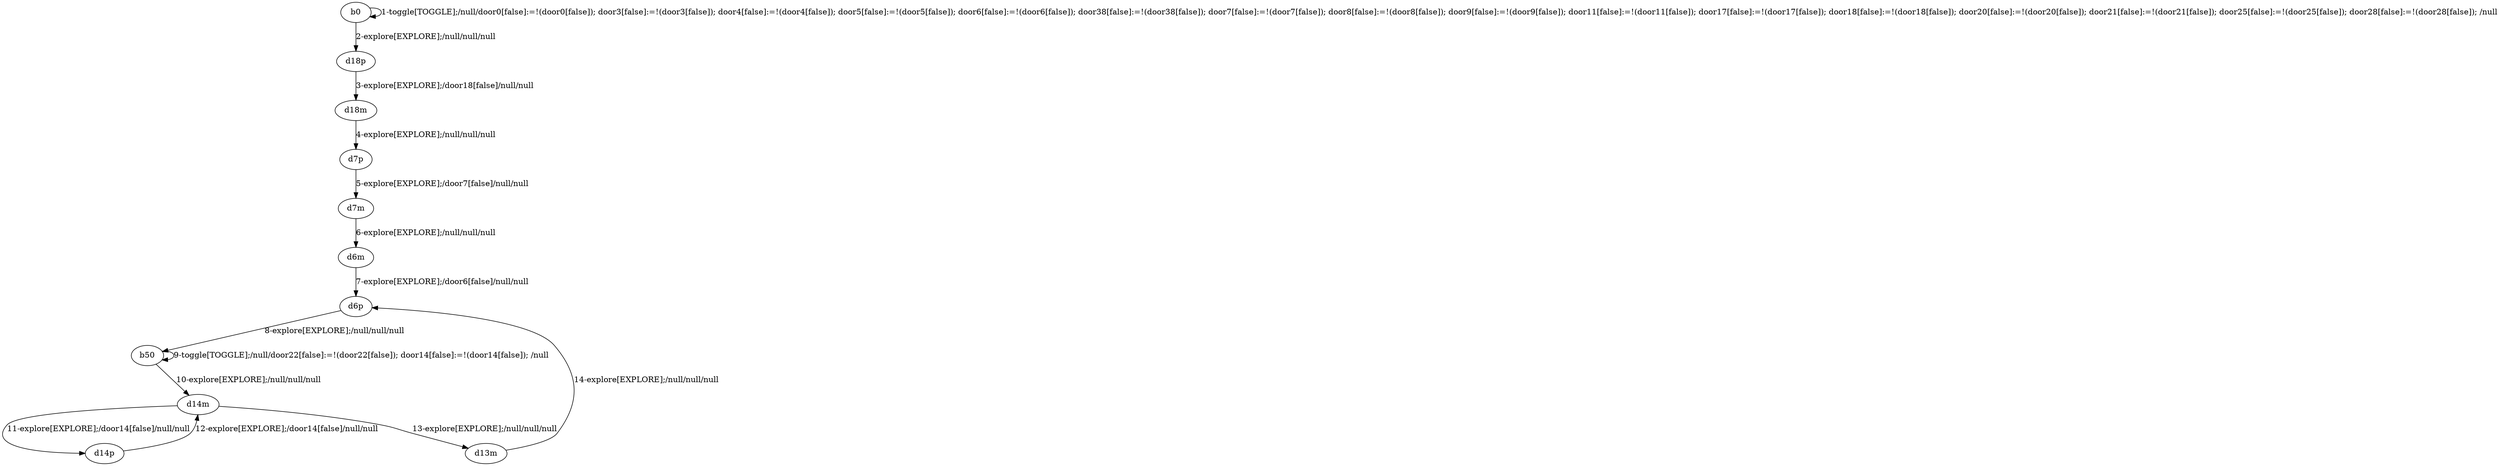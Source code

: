 # Total number of goals covered by this test: 1
# d13m --> d6p

digraph g {
"b0" -> "b0" [label = "1-toggle[TOGGLE];/null/door0[false]:=!(door0[false]); door3[false]:=!(door3[false]); door4[false]:=!(door4[false]); door5[false]:=!(door5[false]); door6[false]:=!(door6[false]); door38[false]:=!(door38[false]); door7[false]:=!(door7[false]); door8[false]:=!(door8[false]); door9[false]:=!(door9[false]); door11[false]:=!(door11[false]); door17[false]:=!(door17[false]); door18[false]:=!(door18[false]); door20[false]:=!(door20[false]); door21[false]:=!(door21[false]); door25[false]:=!(door25[false]); door28[false]:=!(door28[false]); /null"];
"b0" -> "d18p" [label = "2-explore[EXPLORE];/null/null/null"];
"d18p" -> "d18m" [label = "3-explore[EXPLORE];/door18[false]/null/null"];
"d18m" -> "d7p" [label = "4-explore[EXPLORE];/null/null/null"];
"d7p" -> "d7m" [label = "5-explore[EXPLORE];/door7[false]/null/null"];
"d7m" -> "d6m" [label = "6-explore[EXPLORE];/null/null/null"];
"d6m" -> "d6p" [label = "7-explore[EXPLORE];/door6[false]/null/null"];
"d6p" -> "b50" [label = "8-explore[EXPLORE];/null/null/null"];
"b50" -> "b50" [label = "9-toggle[TOGGLE];/null/door22[false]:=!(door22[false]); door14[false]:=!(door14[false]); /null"];
"b50" -> "d14m" [label = "10-explore[EXPLORE];/null/null/null"];
"d14m" -> "d14p" [label = "11-explore[EXPLORE];/door14[false]/null/null"];
"d14p" -> "d14m" [label = "12-explore[EXPLORE];/door14[false]/null/null"];
"d14m" -> "d13m" [label = "13-explore[EXPLORE];/null/null/null"];
"d13m" -> "d6p" [label = "14-explore[EXPLORE];/null/null/null"];
}